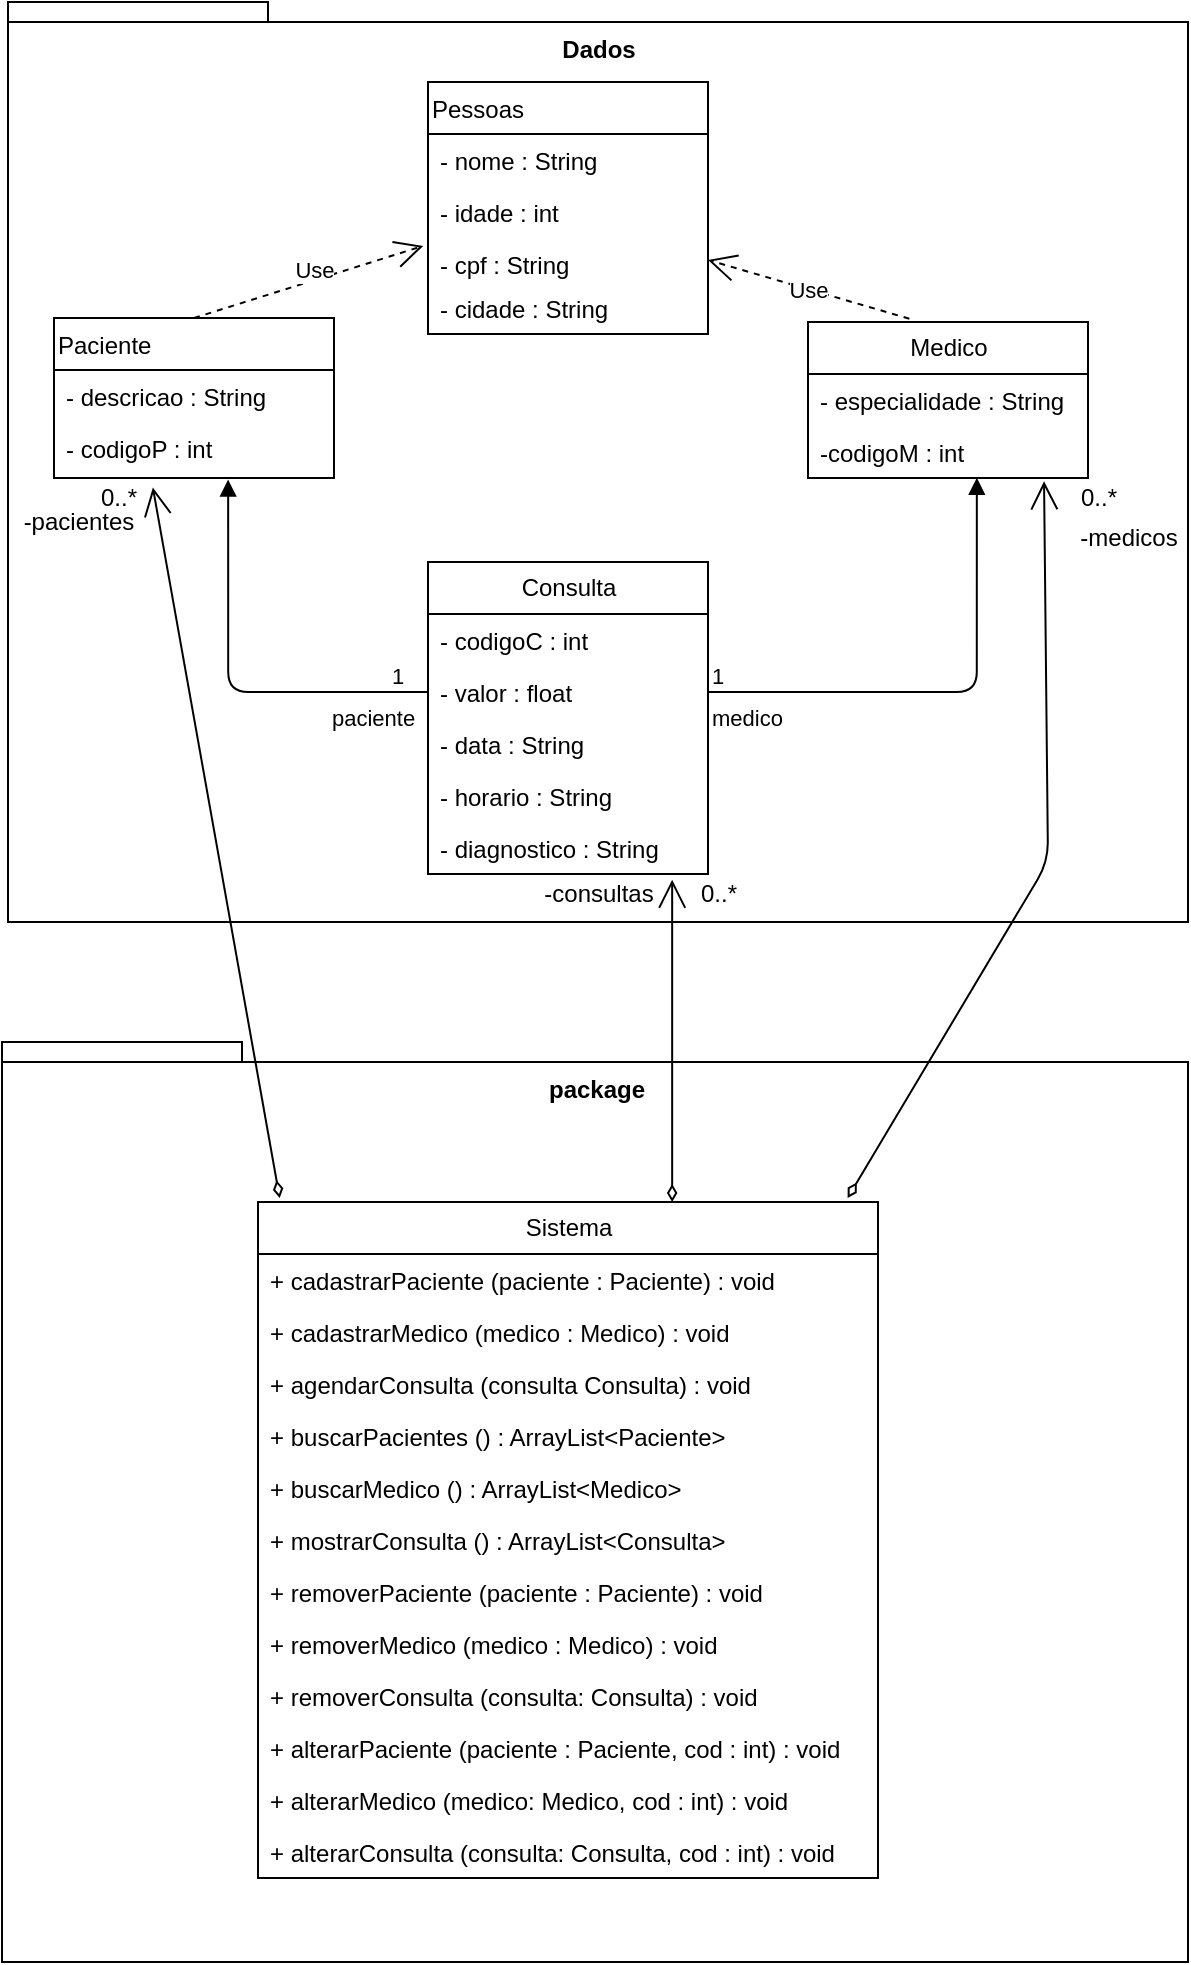 <mxfile version="13.5.8" type="device"><diagram id="C5RBs43oDa-KdzZeNtuy" name="Page-1"><mxGraphModel dx="3609" dy="2107" grid="1" gridSize="10" guides="1" tooltips="1" connect="1" arrows="1" fold="1" page="1" pageScale="1" pageWidth="827" pageHeight="1169" math="0" shadow="0"><root><mxCell id="WIyWlLk6GJQsqaUBKTNV-0"/><mxCell id="WIyWlLk6GJQsqaUBKTNV-1" parent="WIyWlLk6GJQsqaUBKTNV-0"/><mxCell id="9aMHDprkIO95SvwNTu-h-10" value="&lt;div&gt;&lt;span&gt;Dados&lt;/span&gt;&lt;/div&gt;" style="shape=folder;fontStyle=1;spacingTop=10;tabWidth=130;tabHeight=10;tabPosition=left;labelPosition=center;verticalLabelPosition=middle;align=center;verticalAlign=top;textDirection=ltr;html=1;" vertex="1" parent="WIyWlLk6GJQsqaUBKTNV-1"><mxGeometry x="-990" y="-1130" width="590" height="460" as="geometry"/></mxCell><mxCell id="9aMHDprkIO95SvwNTu-h-35" value="Use" style="endArrow=open;endSize=12;dashed=1;html=1;verticalAlign=top;entryX=-0.017;entryY=0.18;entryDx=0;entryDy=0;entryPerimeter=0;exitX=0.5;exitY=0;exitDx=0;exitDy=0;" edge="1" parent="WIyWlLk6GJQsqaUBKTNV-1" source="9aMHDprkIO95SvwNTu-h-27" target="9aMHDprkIO95SvwNTu-h-15"><mxGeometry x="0.141" y="17" width="160" relative="1" as="geometry"><mxPoint x="-530" y="-950" as="sourcePoint"/><mxPoint x="-690" y="-950" as="targetPoint"/><mxPoint as="offset"/></mxGeometry></mxCell><mxCell id="9aMHDprkIO95SvwNTu-h-40" value="Use" style="endArrow=open;endSize=12;dashed=1;html=1;exitX=0.362;exitY=-0.021;exitDx=0;exitDy=0;exitPerimeter=0;entryX=1;entryY=0.5;entryDx=0;entryDy=0;" edge="1" parent="WIyWlLk6GJQsqaUBKTNV-1" source="9aMHDprkIO95SvwNTu-h-36" target="9aMHDprkIO95SvwNTu-h-15"><mxGeometry width="160" relative="1" as="geometry"><mxPoint x="-690" y="-870" as="sourcePoint"/><mxPoint x="-530" y="-870" as="targetPoint"/></mxGeometry></mxCell><mxCell id="9aMHDprkIO95SvwNTu-h-56" value="package" style="shape=folder;fontStyle=1;spacingTop=10;tabWidth=120;tabHeight=10;tabPosition=left;html=1;align=center;verticalAlign=top;" vertex="1" parent="WIyWlLk6GJQsqaUBKTNV-1"><mxGeometry x="-993" y="-610" width="593" height="460" as="geometry"/></mxCell><mxCell id="9aMHDprkIO95SvwNTu-h-12" value="Pessoas" style="swimlane;fontStyle=0;childLayout=stackLayout;horizontal=1;startSize=26;fillColor=none;horizontalStack=0;resizeParent=1;resizeParentMax=0;resizeLast=0;collapsible=1;marginBottom=0;align=left;html=1;verticalAlign=top;" vertex="1" parent="WIyWlLk6GJQsqaUBKTNV-1"><mxGeometry x="-780" y="-1090" width="140" height="126" as="geometry"/></mxCell><mxCell id="9aMHDprkIO95SvwNTu-h-13" value="- nome : String" style="text;strokeColor=none;fillColor=none;align=left;verticalAlign=top;spacingLeft=4;spacingRight=4;overflow=hidden;rotatable=0;points=[[0,0.5],[1,0.5]];portConstraint=eastwest;" vertex="1" parent="9aMHDprkIO95SvwNTu-h-12"><mxGeometry y="26" width="140" height="26" as="geometry"/></mxCell><mxCell id="9aMHDprkIO95SvwNTu-h-14" value="- idade : int" style="text;strokeColor=none;fillColor=none;align=left;verticalAlign=top;spacingLeft=4;spacingRight=4;overflow=hidden;rotatable=0;points=[[0,0.5],[1,0.5]];portConstraint=eastwest;" vertex="1" parent="9aMHDprkIO95SvwNTu-h-12"><mxGeometry y="52" width="140" height="26" as="geometry"/></mxCell><mxCell id="9aMHDprkIO95SvwNTu-h-15" value="- cpf : String&#10;" style="text;strokeColor=none;fillColor=none;align=left;verticalAlign=top;spacingLeft=4;spacingRight=4;overflow=hidden;rotatable=0;points=[[0,0.5],[1,0.5]];portConstraint=eastwest;" vertex="1" parent="9aMHDprkIO95SvwNTu-h-12"><mxGeometry y="78" width="140" height="22" as="geometry"/></mxCell><mxCell id="9aMHDprkIO95SvwNTu-h-22" value="- cidade : String" style="text;strokeColor=none;fillColor=none;align=left;verticalAlign=top;spacingLeft=4;spacingRight=4;overflow=hidden;rotatable=0;points=[[0,0.5],[1,0.5]];portConstraint=eastwest;html=1;" vertex="1" parent="9aMHDprkIO95SvwNTu-h-12"><mxGeometry y="100" width="140" height="26" as="geometry"/></mxCell><mxCell id="9aMHDprkIO95SvwNTu-h-27" value="Paciente" style="swimlane;fontStyle=0;childLayout=stackLayout;horizontal=1;startSize=26;fillColor=none;horizontalStack=0;resizeParent=1;resizeParentMax=0;resizeLast=0;collapsible=1;marginBottom=0;align=left;html=1;verticalAlign=top;" vertex="1" parent="WIyWlLk6GJQsqaUBKTNV-1"><mxGeometry x="-967" y="-972" width="140" height="80" as="geometry"/></mxCell><mxCell id="9aMHDprkIO95SvwNTu-h-28" value="- descricao : String" style="text;strokeColor=none;fillColor=none;align=left;verticalAlign=top;spacingLeft=4;spacingRight=4;overflow=hidden;rotatable=0;points=[[0,0.5],[1,0.5]];portConstraint=eastwest;" vertex="1" parent="9aMHDprkIO95SvwNTu-h-27"><mxGeometry y="26" width="140" height="26" as="geometry"/></mxCell><mxCell id="9aMHDprkIO95SvwNTu-h-29" value="- codigoP : int" style="text;strokeColor=none;fillColor=none;align=left;verticalAlign=top;spacingLeft=4;spacingRight=4;overflow=hidden;rotatable=0;points=[[0,0.5],[1,0.5]];portConstraint=eastwest;" vertex="1" parent="9aMHDprkIO95SvwNTu-h-27"><mxGeometry y="52" width="140" height="28" as="geometry"/></mxCell><mxCell id="9aMHDprkIO95SvwNTu-h-36" value="Medico" style="swimlane;fontStyle=0;childLayout=stackLayout;horizontal=1;startSize=26;fillColor=none;horizontalStack=0;resizeParent=1;resizeParentMax=0;resizeLast=0;collapsible=1;marginBottom=0;align=center;html=1;" vertex="1" parent="WIyWlLk6GJQsqaUBKTNV-1"><mxGeometry x="-590" y="-970" width="140" height="78" as="geometry"/></mxCell><mxCell id="9aMHDprkIO95SvwNTu-h-37" value="- especialidade : String" style="text;strokeColor=none;fillColor=none;align=left;verticalAlign=top;spacingLeft=4;spacingRight=4;overflow=hidden;rotatable=0;points=[[0,0.5],[1,0.5]];portConstraint=eastwest;" vertex="1" parent="9aMHDprkIO95SvwNTu-h-36"><mxGeometry y="26" width="140" height="26" as="geometry"/></mxCell><mxCell id="9aMHDprkIO95SvwNTu-h-38" value="-codigoM : int" style="text;strokeColor=none;fillColor=none;align=left;verticalAlign=top;spacingLeft=4;spacingRight=4;overflow=hidden;rotatable=0;points=[[0,0.5],[1,0.5]];portConstraint=eastwest;" vertex="1" parent="9aMHDprkIO95SvwNTu-h-36"><mxGeometry y="52" width="140" height="26" as="geometry"/></mxCell><mxCell id="9aMHDprkIO95SvwNTu-h-41" value="Consulta" style="swimlane;fontStyle=0;childLayout=stackLayout;horizontal=1;startSize=26;fillColor=none;horizontalStack=0;resizeParent=1;resizeParentMax=0;resizeLast=0;collapsible=1;marginBottom=0;align=center;html=1;" vertex="1" parent="WIyWlLk6GJQsqaUBKTNV-1"><mxGeometry x="-780" y="-850" width="140" height="156" as="geometry"/></mxCell><mxCell id="9aMHDprkIO95SvwNTu-h-42" value="- codigoC : int" style="text;strokeColor=none;fillColor=none;align=left;verticalAlign=top;spacingLeft=4;spacingRight=4;overflow=hidden;rotatable=0;points=[[0,0.5],[1,0.5]];portConstraint=eastwest;" vertex="1" parent="9aMHDprkIO95SvwNTu-h-41"><mxGeometry y="26" width="140" height="26" as="geometry"/></mxCell><mxCell id="9aMHDprkIO95SvwNTu-h-43" value="- valor : float" style="text;strokeColor=none;fillColor=none;align=left;verticalAlign=top;spacingLeft=4;spacingRight=4;overflow=hidden;rotatable=0;points=[[0,0.5],[1,0.5]];portConstraint=eastwest;" vertex="1" parent="9aMHDprkIO95SvwNTu-h-41"><mxGeometry y="52" width="140" height="26" as="geometry"/></mxCell><mxCell id="9aMHDprkIO95SvwNTu-h-46" value="- data : String" style="text;strokeColor=none;fillColor=none;align=left;verticalAlign=top;spacingLeft=4;spacingRight=4;overflow=hidden;rotatable=0;points=[[0,0.5],[1,0.5]];portConstraint=eastwest;html=1;" vertex="1" parent="9aMHDprkIO95SvwNTu-h-41"><mxGeometry y="78" width="140" height="26" as="geometry"/></mxCell><mxCell id="9aMHDprkIO95SvwNTu-h-45" value="- horario : String" style="text;strokeColor=none;fillColor=none;align=left;verticalAlign=top;spacingLeft=4;spacingRight=4;overflow=hidden;rotatable=0;points=[[0,0.5],[1,0.5]];portConstraint=eastwest;html=1;" vertex="1" parent="9aMHDprkIO95SvwNTu-h-41"><mxGeometry y="104" width="140" height="26" as="geometry"/></mxCell><mxCell id="9aMHDprkIO95SvwNTu-h-44" value="- diagnostico : String" style="text;strokeColor=none;fillColor=none;align=left;verticalAlign=top;spacingLeft=4;spacingRight=4;overflow=hidden;rotatable=0;points=[[0,0.5],[1,0.5]];portConstraint=eastwest;" vertex="1" parent="9aMHDprkIO95SvwNTu-h-41"><mxGeometry y="130" width="140" height="26" as="geometry"/></mxCell><mxCell id="9aMHDprkIO95SvwNTu-h-60" value="paciente" style="endArrow=block;endFill=1;html=1;edgeStyle=orthogonalEdgeStyle;align=left;verticalAlign=top;exitX=0;exitY=0.5;exitDx=0;exitDy=0;entryX=0.622;entryY=1.029;entryDx=0;entryDy=0;entryPerimeter=0;" edge="1" parent="WIyWlLk6GJQsqaUBKTNV-1" source="9aMHDprkIO95SvwNTu-h-43" target="9aMHDprkIO95SvwNTu-h-29"><mxGeometry x="-0.515" relative="1" as="geometry"><mxPoint x="-720" y="-900" as="sourcePoint"/><mxPoint x="-560" y="-900" as="targetPoint"/><mxPoint as="offset"/></mxGeometry></mxCell><mxCell id="9aMHDprkIO95SvwNTu-h-61" value="1" style="edgeLabel;resizable=0;html=1;align=left;verticalAlign=bottom;" connectable="0" vertex="1" parent="9aMHDprkIO95SvwNTu-h-60"><mxGeometry x="-1" relative="1" as="geometry"><mxPoint x="-20" as="offset"/></mxGeometry></mxCell><mxCell id="9aMHDprkIO95SvwNTu-h-62" value="medico" style="endArrow=block;endFill=1;html=1;edgeStyle=orthogonalEdgeStyle;align=left;verticalAlign=top;exitX=1;exitY=0.5;exitDx=0;exitDy=0;entryX=0.603;entryY=0.995;entryDx=0;entryDy=0;entryPerimeter=0;" edge="1" parent="WIyWlLk6GJQsqaUBKTNV-1" source="9aMHDprkIO95SvwNTu-h-43" target="9aMHDprkIO95SvwNTu-h-38"><mxGeometry x="-1" relative="1" as="geometry"><mxPoint x="-710" y="-790" as="sourcePoint"/><mxPoint x="-550" y="-790" as="targetPoint"/></mxGeometry></mxCell><mxCell id="9aMHDprkIO95SvwNTu-h-63" value="1" style="edgeLabel;resizable=0;html=1;align=left;verticalAlign=bottom;" connectable="0" vertex="1" parent="9aMHDprkIO95SvwNTu-h-62"><mxGeometry x="-1" relative="1" as="geometry"/></mxCell><mxCell id="9aMHDprkIO95SvwNTu-h-64" value="Sistema" style="swimlane;fontStyle=0;childLayout=stackLayout;horizontal=1;startSize=26;fillColor=none;horizontalStack=0;resizeParent=1;resizeParentMax=0;resizeLast=0;collapsible=1;marginBottom=0;align=center;html=1;" vertex="1" parent="WIyWlLk6GJQsqaUBKTNV-1"><mxGeometry x="-865" y="-530" width="310" height="338" as="geometry"/></mxCell><mxCell id="9aMHDprkIO95SvwNTu-h-65" value="+ cadastrarPaciente (paciente : Paciente) : void" style="text;strokeColor=none;fillColor=none;align=left;verticalAlign=top;spacingLeft=4;spacingRight=4;overflow=hidden;rotatable=0;points=[[0,0.5],[1,0.5]];portConstraint=eastwest;" vertex="1" parent="9aMHDprkIO95SvwNTu-h-64"><mxGeometry y="26" width="310" height="26" as="geometry"/></mxCell><mxCell id="9aMHDprkIO95SvwNTu-h-66" value="+ cadastrarMedico (medico : Medico) : void" style="text;strokeColor=none;fillColor=none;align=left;verticalAlign=top;spacingLeft=4;spacingRight=4;overflow=hidden;rotatable=0;points=[[0,0.5],[1,0.5]];portConstraint=eastwest;" vertex="1" parent="9aMHDprkIO95SvwNTu-h-64"><mxGeometry y="52" width="310" height="26" as="geometry"/></mxCell><mxCell id="9aMHDprkIO95SvwNTu-h-67" value="+ agendarConsulta (consulta Consulta) : void" style="text;strokeColor=none;fillColor=none;align=left;verticalAlign=top;spacingLeft=4;spacingRight=4;overflow=hidden;rotatable=0;points=[[0,0.5],[1,0.5]];portConstraint=eastwest;" vertex="1" parent="9aMHDprkIO95SvwNTu-h-64"><mxGeometry y="78" width="310" height="26" as="geometry"/></mxCell><mxCell id="9aMHDprkIO95SvwNTu-h-72" value="+ buscarPacientes () : ArrayList&amp;lt;Paciente&amp;gt;" style="text;strokeColor=none;fillColor=none;align=left;verticalAlign=top;spacingLeft=4;spacingRight=4;overflow=hidden;rotatable=0;points=[[0,0.5],[1,0.5]];portConstraint=eastwest;html=1;" vertex="1" parent="9aMHDprkIO95SvwNTu-h-64"><mxGeometry y="104" width="310" height="26" as="geometry"/></mxCell><mxCell id="9aMHDprkIO95SvwNTu-h-73" value="+ buscarMedico () : ArrayList&amp;lt;Medico&amp;gt;" style="text;strokeColor=none;fillColor=none;align=left;verticalAlign=top;spacingLeft=4;spacingRight=4;overflow=hidden;rotatable=0;points=[[0,0.5],[1,0.5]];portConstraint=eastwest;html=1;" vertex="1" parent="9aMHDprkIO95SvwNTu-h-64"><mxGeometry y="130" width="310" height="26" as="geometry"/></mxCell><mxCell id="9aMHDprkIO95SvwNTu-h-74" value="+ mostrarConsulta () : ArrayList&amp;lt;Consulta&amp;gt;" style="text;strokeColor=none;fillColor=none;align=left;verticalAlign=top;spacingLeft=4;spacingRight=4;overflow=hidden;rotatable=0;points=[[0,0.5],[1,0.5]];portConstraint=eastwest;html=1;" vertex="1" parent="9aMHDprkIO95SvwNTu-h-64"><mxGeometry y="156" width="310" height="26" as="geometry"/></mxCell><mxCell id="9aMHDprkIO95SvwNTu-h-75" value="+ removerPaciente (paciente : Paciente) : void" style="text;strokeColor=none;fillColor=none;align=left;verticalAlign=top;spacingLeft=4;spacingRight=4;overflow=hidden;rotatable=0;points=[[0,0.5],[1,0.5]];portConstraint=eastwest;html=1;" vertex="1" parent="9aMHDprkIO95SvwNTu-h-64"><mxGeometry y="182" width="310" height="26" as="geometry"/></mxCell><mxCell id="9aMHDprkIO95SvwNTu-h-76" value="+ removerMedico (medico : Medico) : void" style="text;strokeColor=none;fillColor=none;align=left;verticalAlign=top;spacingLeft=4;spacingRight=4;overflow=hidden;rotatable=0;points=[[0,0.5],[1,0.5]];portConstraint=eastwest;html=1;" vertex="1" parent="9aMHDprkIO95SvwNTu-h-64"><mxGeometry y="208" width="310" height="26" as="geometry"/></mxCell><mxCell id="9aMHDprkIO95SvwNTu-h-77" value="+ removerConsulta (consulta: Consulta) : void" style="text;strokeColor=none;fillColor=none;align=left;verticalAlign=top;spacingLeft=4;spacingRight=4;overflow=hidden;rotatable=0;points=[[0,0.5],[1,0.5]];portConstraint=eastwest;html=1;" vertex="1" parent="9aMHDprkIO95SvwNTu-h-64"><mxGeometry y="234" width="310" height="26" as="geometry"/></mxCell><mxCell id="9aMHDprkIO95SvwNTu-h-78" value="+ alterarPaciente (paciente : Paciente, cod : int) : void" style="text;strokeColor=none;fillColor=none;align=left;verticalAlign=top;spacingLeft=4;spacingRight=4;overflow=hidden;rotatable=0;points=[[0,0.5],[1,0.5]];portConstraint=eastwest;html=1;" vertex="1" parent="9aMHDprkIO95SvwNTu-h-64"><mxGeometry y="260" width="310" height="26" as="geometry"/></mxCell><mxCell id="9aMHDprkIO95SvwNTu-h-79" value="+ alterarMedico (medico: Medico, cod : int) : void" style="text;strokeColor=none;fillColor=none;align=left;verticalAlign=top;spacingLeft=4;spacingRight=4;overflow=hidden;rotatable=0;points=[[0,0.5],[1,0.5]];portConstraint=eastwest;html=1;" vertex="1" parent="9aMHDprkIO95SvwNTu-h-64"><mxGeometry y="286" width="310" height="26" as="geometry"/></mxCell><mxCell id="9aMHDprkIO95SvwNTu-h-80" value="+ alterarConsulta (consulta: Consulta, cod : int) : void" style="text;strokeColor=none;fillColor=none;align=left;verticalAlign=top;spacingLeft=4;spacingRight=4;overflow=hidden;rotatable=0;points=[[0,0.5],[1,0.5]];portConstraint=eastwest;html=1;" vertex="1" parent="9aMHDprkIO95SvwNTu-h-64"><mxGeometry y="312" width="310" height="26" as="geometry"/></mxCell><mxCell id="9aMHDprkIO95SvwNTu-h-88" value="" style="endArrow=open;endFill=1;endSize=12;html=1;strokeWidth=1;startArrow=diamondThin;startFill=0;exitX=0.668;exitY=0;exitDx=0;exitDy=0;exitPerimeter=0;entryX=0.872;entryY=1.109;entryDx=0;entryDy=0;entryPerimeter=0;" edge="1" parent="WIyWlLk6GJQsqaUBKTNV-1" source="9aMHDprkIO95SvwNTu-h-64" target="9aMHDprkIO95SvwNTu-h-44"><mxGeometry width="160" relative="1" as="geometry"><mxPoint x="-640" y="-550" as="sourcePoint"/><mxPoint x="-480" y="-550" as="targetPoint"/></mxGeometry></mxCell><mxCell id="9aMHDprkIO95SvwNTu-h-89" value="0..*" style="text;html=1;align=center;verticalAlign=middle;resizable=0;points=[];autosize=1;" vertex="1" parent="WIyWlLk6GJQsqaUBKTNV-1"><mxGeometry x="-650" y="-694" width="30" height="20" as="geometry"/></mxCell><mxCell id="9aMHDprkIO95SvwNTu-h-90" value="" style="endArrow=open;endFill=1;endSize=12;html=1;strokeWidth=1;startArrow=diamondThin;startFill=0;exitX=0.951;exitY=-0.006;exitDx=0;exitDy=0;exitPerimeter=0;entryX=0.843;entryY=1.062;entryDx=0;entryDy=0;entryPerimeter=0;" edge="1" parent="WIyWlLk6GJQsqaUBKTNV-1" source="9aMHDprkIO95SvwNTu-h-64" target="9aMHDprkIO95SvwNTu-h-38"><mxGeometry width="160" relative="1" as="geometry"><mxPoint x="-647.92" y="-520" as="sourcePoint"/><mxPoint x="-520" y="-780" as="targetPoint"/><Array as="points"><mxPoint x="-470" y="-700"/></Array></mxGeometry></mxCell><mxCell id="9aMHDprkIO95SvwNTu-h-91" value="0..*" style="text;html=1;align=center;verticalAlign=middle;resizable=0;points=[];autosize=1;" vertex="1" parent="WIyWlLk6GJQsqaUBKTNV-1"><mxGeometry x="-460" y="-892" width="30" height="20" as="geometry"/></mxCell><mxCell id="9aMHDprkIO95SvwNTu-h-92" value="" style="endArrow=open;endFill=1;endSize=12;html=1;strokeWidth=1;startArrow=diamondThin;startFill=0;exitX=0.035;exitY=-0.006;exitDx=0;exitDy=0;exitPerimeter=0;entryX=0.353;entryY=1.169;entryDx=0;entryDy=0;entryPerimeter=0;" edge="1" parent="WIyWlLk6GJQsqaUBKTNV-1" source="9aMHDprkIO95SvwNTu-h-64" target="9aMHDprkIO95SvwNTu-h-29"><mxGeometry width="160" relative="1" as="geometry"><mxPoint x="-560.19" y="-522.028" as="sourcePoint"/><mxPoint x="-461.98" y="-880.388" as="targetPoint"/><Array as="points"/></mxGeometry></mxCell><mxCell id="9aMHDprkIO95SvwNTu-h-93" value="0..*" style="text;html=1;align=center;verticalAlign=middle;resizable=0;points=[];autosize=1;" vertex="1" parent="WIyWlLk6GJQsqaUBKTNV-1"><mxGeometry x="-950" y="-892" width="30" height="20" as="geometry"/></mxCell><mxCell id="9aMHDprkIO95SvwNTu-h-94" value="-medicos" style="text;html=1;align=center;verticalAlign=middle;resizable=0;points=[];autosize=1;rotation=0;" vertex="1" parent="WIyWlLk6GJQsqaUBKTNV-1"><mxGeometry x="-460" y="-872" width="60" height="20" as="geometry"/></mxCell><mxCell id="9aMHDprkIO95SvwNTu-h-95" value="-pacientes" style="text;html=1;align=center;verticalAlign=middle;resizable=0;points=[];autosize=1;" vertex="1" parent="WIyWlLk6GJQsqaUBKTNV-1"><mxGeometry x="-990" y="-880" width="70" height="20" as="geometry"/></mxCell><mxCell id="9aMHDprkIO95SvwNTu-h-96" value="-consultas" style="text;html=1;align=center;verticalAlign=middle;resizable=0;points=[];autosize=1;" vertex="1" parent="WIyWlLk6GJQsqaUBKTNV-1"><mxGeometry x="-730" y="-694" width="70" height="20" as="geometry"/></mxCell></root></mxGraphModel></diagram></mxfile>